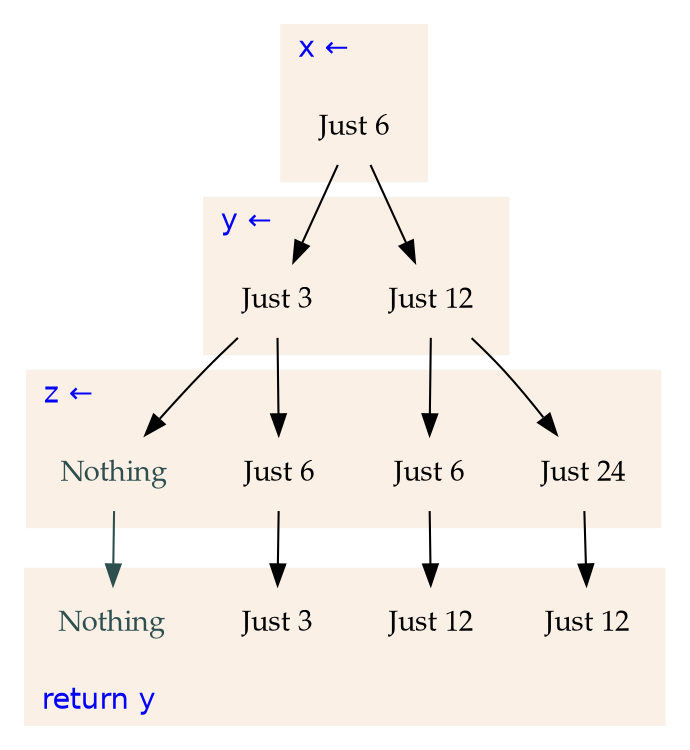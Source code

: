 digraph {

    node [shape=none, color=white, fontname="palatino"] ;
    graph [fontname="helvetica"] ;

    /* rankdir=LR; */

    labeljust="l";
    constraint=false;

    subgraph cluster0 {
        label="x ←" ;
        fontcolor=blue;
        style=filled ;
        color=linen ;
        /* xl [label="x",shape=none] ; */
        x  [label="Just 6"] ;
    }

    subgraph cluster1 {
        label="y ←" ;
        fontcolor=blue;
        style=filled ;
        color=linen ;
        /* yl [label="y"] ; */
        y2 [label="Just 12"] ;
        y1 [label="Just 3"] ;
    }

    subgraph cluster2 {
        label="z ←" ;
        fontcolor=blue;
        style=filled;
        color=linen;
        /* zl [label="z"] ; */
        z4 [label="Just 24"] ;
        z3 [label="Just 6"] ;
        z2 [label="Just 6"] ;
        z1 [label="Nothing",fontcolor=darkslategray] ;
    }

    subgraph cluster3 {
        label="return y" ;
        labelloc=b;
        fontcolor=blue;
        style=filled;
        color=linen;
        /* rl [label="return z"] ; */
        r4 [label="Just 12"] ;
        r3 [label="Just 12"] ;
        r2 [label="Just 3"] ;
        r1 [label="Nothing",fontcolor=darkslategray] ;
    }

    x  -> y1 ;
    x  -> y2 ;

    y1 -> z1 ;
    y1 -> z2 ;
    y2 -> z3 ;
    y2 -> z4 ;

    z1 -> r1 [color=darkslategray];
    z2 -> r2 ;
    z3 -> r3 ;
    z4 -> r4 ;

}
